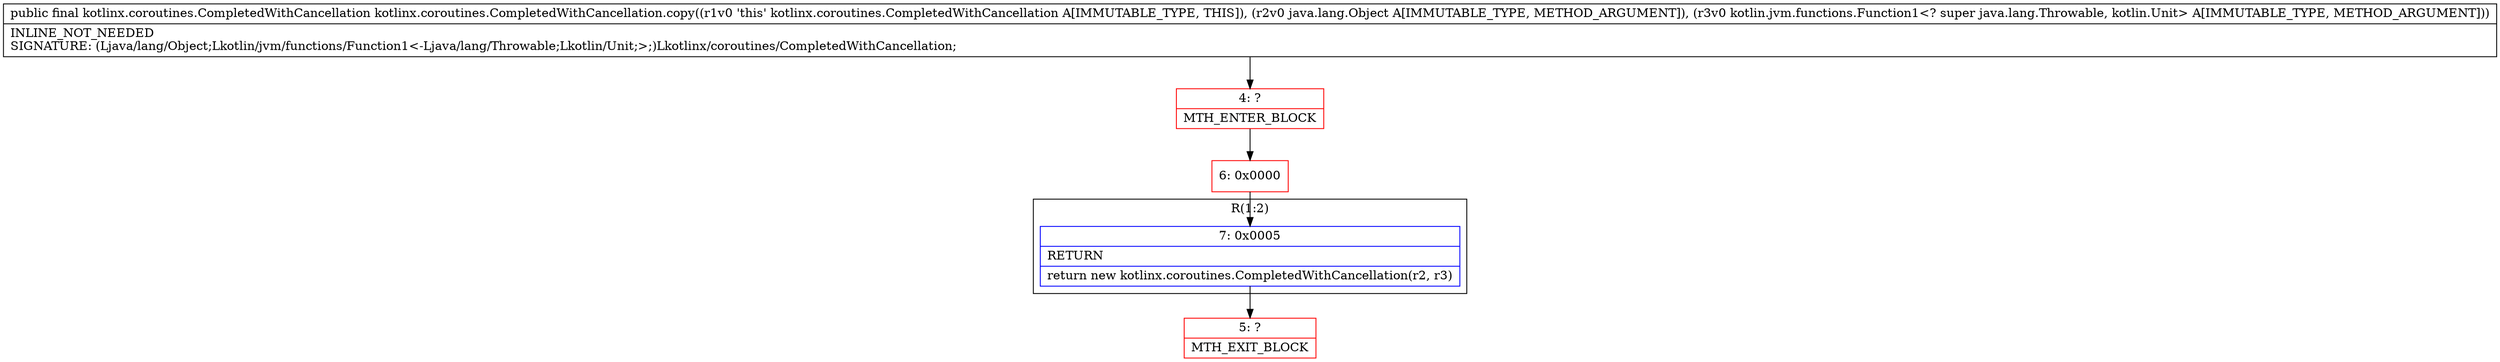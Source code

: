 digraph "CFG forkotlinx.coroutines.CompletedWithCancellation.copy(Ljava\/lang\/Object;Lkotlin\/jvm\/functions\/Function1;)Lkotlinx\/coroutines\/CompletedWithCancellation;" {
subgraph cluster_Region_541710928 {
label = "R(1:2)";
node [shape=record,color=blue];
Node_7 [shape=record,label="{7\:\ 0x0005|RETURN\l|return new kotlinx.coroutines.CompletedWithCancellation(r2, r3)\l}"];
}
Node_4 [shape=record,color=red,label="{4\:\ ?|MTH_ENTER_BLOCK\l}"];
Node_6 [shape=record,color=red,label="{6\:\ 0x0000}"];
Node_5 [shape=record,color=red,label="{5\:\ ?|MTH_EXIT_BLOCK\l}"];
MethodNode[shape=record,label="{public final kotlinx.coroutines.CompletedWithCancellation kotlinx.coroutines.CompletedWithCancellation.copy((r1v0 'this' kotlinx.coroutines.CompletedWithCancellation A[IMMUTABLE_TYPE, THIS]), (r2v0 java.lang.Object A[IMMUTABLE_TYPE, METHOD_ARGUMENT]), (r3v0 kotlin.jvm.functions.Function1\<? super java.lang.Throwable, kotlin.Unit\> A[IMMUTABLE_TYPE, METHOD_ARGUMENT]))  | INLINE_NOT_NEEDED\lSIGNATURE: (Ljava\/lang\/Object;Lkotlin\/jvm\/functions\/Function1\<\-Ljava\/lang\/Throwable;Lkotlin\/Unit;\>;)Lkotlinx\/coroutines\/CompletedWithCancellation;\l}"];
MethodNode -> Node_4;Node_7 -> Node_5;
Node_4 -> Node_6;
Node_6 -> Node_7;
}

